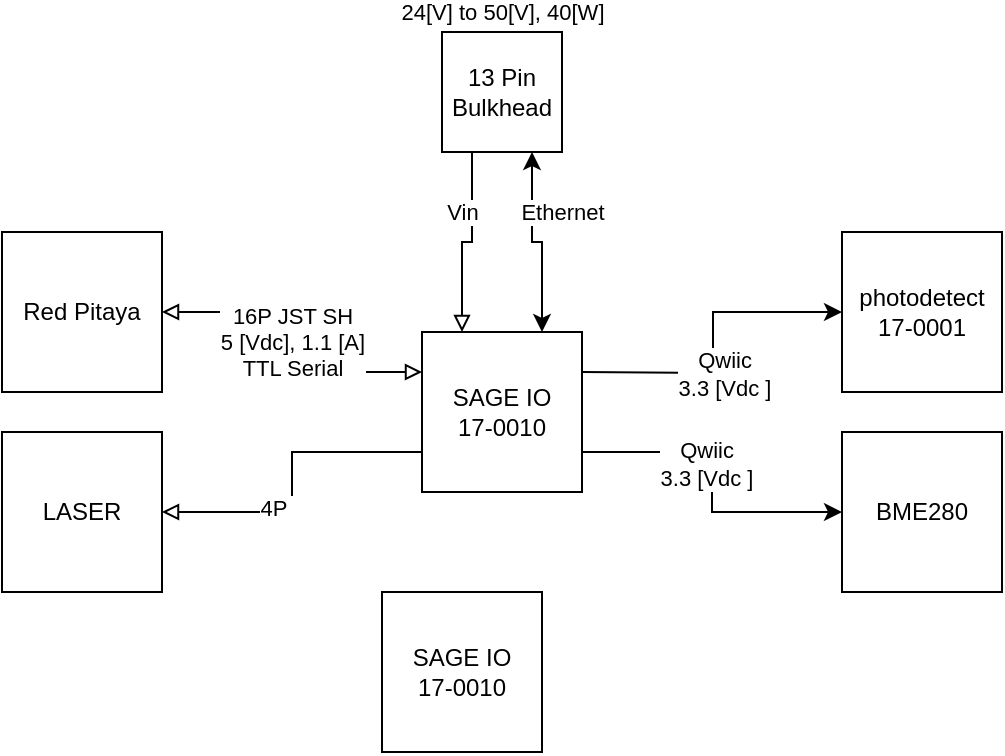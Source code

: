 <mxfile version="21.2.2" type="github">
  <diagram name="Page-1" id="7e0a89b8-554c-2b80-1dc8-d5c74ca68de4">
    <mxGraphModel dx="1830" dy="933" grid="1" gridSize="10" guides="1" tooltips="1" connect="1" arrows="1" fold="1" page="1" pageScale="1" pageWidth="1100" pageHeight="850" background="none" math="0" shadow="0">
      <root>
        <mxCell id="0" />
        <mxCell id="1" parent="0" />
        <mxCell id="295mJumc4yY-vUVJhrtn-11" value="Red Pitaya" style="whiteSpace=wrap;html=1;aspect=fixed;" parent="1" vertex="1">
          <mxGeometry x="300" y="280" width="80" height="80" as="geometry" />
        </mxCell>
        <mxCell id="295mJumc4yY-vUVJhrtn-13" style="edgeStyle=orthogonalEdgeStyle;rounded=0;orthogonalLoop=1;jettySize=auto;html=1;exitX=0;exitY=0.25;exitDx=0;exitDy=0;entryX=1;entryY=0.5;entryDx=0;entryDy=0;startArrow=block;startFill=0;endArrow=block;endFill=0;" parent="1" source="295mJumc4yY-vUVJhrtn-12" target="295mJumc4yY-vUVJhrtn-11" edge="1">
          <mxGeometry relative="1" as="geometry" />
        </mxCell>
        <mxCell id="295mJumc4yY-vUVJhrtn-16" value="16P JST SH&lt;br style=&quot;border-color: var(--border-color);&quot;&gt;5 [Vdc], 1.1 [A]&lt;br&gt;TTL Serial" style="edgeLabel;html=1;align=center;verticalAlign=middle;resizable=0;points=[];" parent="295mJumc4yY-vUVJhrtn-13" vertex="1" connectable="0">
          <mxGeometry relative="1" as="geometry">
            <mxPoint as="offset" />
          </mxGeometry>
        </mxCell>
        <mxCell id="-wPaPb_zG9hl0mhc7NVP-2" style="edgeStyle=orthogonalEdgeStyle;rounded=0;orthogonalLoop=1;jettySize=auto;html=1;exitX=1;exitY=0.5;exitDx=0;exitDy=0;entryX=0;entryY=0.5;entryDx=0;entryDy=0;" edge="1" parent="1" target="-wPaPb_zG9hl0mhc7NVP-1">
          <mxGeometry relative="1" as="geometry">
            <mxPoint x="590" y="350" as="sourcePoint" />
          </mxGeometry>
        </mxCell>
        <mxCell id="-wPaPb_zG9hl0mhc7NVP-3" value="Qwiic&lt;br&gt;3.3 [Vdc ]" style="edgeLabel;html=1;align=center;verticalAlign=middle;resizable=0;points=[];" vertex="1" connectable="0" parent="-wPaPb_zG9hl0mhc7NVP-2">
          <mxGeometry x="-0.277" relative="1" as="geometry">
            <mxPoint x="13" as="offset" />
          </mxGeometry>
        </mxCell>
        <mxCell id="-wPaPb_zG9hl0mhc7NVP-6" style="edgeStyle=orthogonalEdgeStyle;rounded=0;orthogonalLoop=1;jettySize=auto;html=1;exitX=1;exitY=0.75;exitDx=0;exitDy=0;entryX=0;entryY=0.5;entryDx=0;entryDy=0;" edge="1" parent="1" source="295mJumc4yY-vUVJhrtn-12" target="-wPaPb_zG9hl0mhc7NVP-5">
          <mxGeometry relative="1" as="geometry" />
        </mxCell>
        <mxCell id="-wPaPb_zG9hl0mhc7NVP-7" value="Qwiic&lt;br style=&quot;border-color: var(--border-color);&quot;&gt;3.3 [Vdc ]" style="edgeLabel;html=1;align=center;verticalAlign=middle;resizable=0;points=[];" vertex="1" connectable="0" parent="-wPaPb_zG9hl0mhc7NVP-6">
          <mxGeometry x="-0.118" y="-3" relative="1" as="geometry">
            <mxPoint as="offset" />
          </mxGeometry>
        </mxCell>
        <mxCell id="-wPaPb_zG9hl0mhc7NVP-9" style="edgeStyle=orthogonalEdgeStyle;rounded=0;orthogonalLoop=1;jettySize=auto;html=1;exitX=0;exitY=0.75;exitDx=0;exitDy=0;endArrow=block;endFill=0;" edge="1" parent="1" source="295mJumc4yY-vUVJhrtn-12" target="-wPaPb_zG9hl0mhc7NVP-8">
          <mxGeometry relative="1" as="geometry" />
        </mxCell>
        <mxCell id="-wPaPb_zG9hl0mhc7NVP-10" value="4P&amp;nbsp;" style="edgeLabel;html=1;align=center;verticalAlign=middle;resizable=0;points=[];" vertex="1" connectable="0" parent="-wPaPb_zG9hl0mhc7NVP-9">
          <mxGeometry x="0.296" y="-2" relative="1" as="geometry">
            <mxPoint as="offset" />
          </mxGeometry>
        </mxCell>
        <mxCell id="295mJumc4yY-vUVJhrtn-12" value="SAGE IO&lt;br&gt;17-0010" style="whiteSpace=wrap;html=1;aspect=fixed;" parent="1" vertex="1">
          <mxGeometry x="510" y="330" width="80" height="80" as="geometry" />
        </mxCell>
        <mxCell id="295mJumc4yY-vUVJhrtn-20" style="edgeStyle=orthogonalEdgeStyle;rounded=0;orthogonalLoop=1;jettySize=auto;html=1;exitX=0.75;exitY=1;exitDx=0;exitDy=0;entryX=0.75;entryY=0;entryDx=0;entryDy=0;startArrow=classic;startFill=1;endArrow=classic;endFill=1;" parent="1" source="295mJumc4yY-vUVJhrtn-19" target="295mJumc4yY-vUVJhrtn-12" edge="1">
          <mxGeometry relative="1" as="geometry" />
        </mxCell>
        <mxCell id="295mJumc4yY-vUVJhrtn-24" value="Ethernet" style="edgeLabel;html=1;align=center;verticalAlign=middle;resizable=0;points=[];" parent="295mJumc4yY-vUVJhrtn-20" vertex="1" connectable="0">
          <mxGeometry x="-0.324" y="2" relative="1" as="geometry">
            <mxPoint x="13" y="-2" as="offset" />
          </mxGeometry>
        </mxCell>
        <mxCell id="295mJumc4yY-vUVJhrtn-21" style="edgeStyle=orthogonalEdgeStyle;rounded=0;orthogonalLoop=1;jettySize=auto;html=1;exitX=0.25;exitY=1;exitDx=0;exitDy=0;entryX=0.25;entryY=0;entryDx=0;entryDy=0;startArrow=none;startFill=0;endArrow=block;endFill=0;" parent="1" source="295mJumc4yY-vUVJhrtn-19" target="295mJumc4yY-vUVJhrtn-12" edge="1">
          <mxGeometry relative="1" as="geometry" />
        </mxCell>
        <mxCell id="295mJumc4yY-vUVJhrtn-23" value="24[V] to 50[V], 40[W]" style="edgeLabel;html=1;align=center;verticalAlign=middle;resizable=0;points=[];rotation=0;" parent="295mJumc4yY-vUVJhrtn-21" vertex="1" connectable="0">
          <mxGeometry x="-0.221" y="1" relative="1" as="geometry">
            <mxPoint x="14" y="-107" as="offset" />
          </mxGeometry>
        </mxCell>
        <mxCell id="295mJumc4yY-vUVJhrtn-25" value="Vin" style="edgeLabel;html=1;align=center;verticalAlign=middle;resizable=0;points=[];" parent="295mJumc4yY-vUVJhrtn-21" vertex="1" connectable="0">
          <mxGeometry x="-0.31" y="2" relative="1" as="geometry">
            <mxPoint x="-7" y="-3" as="offset" />
          </mxGeometry>
        </mxCell>
        <mxCell id="295mJumc4yY-vUVJhrtn-19" value="13 Pin&lt;br&gt;Bulkhead" style="whiteSpace=wrap;html=1;aspect=fixed;" parent="1" vertex="1">
          <mxGeometry x="520" y="180" width="60" height="60" as="geometry" />
        </mxCell>
        <mxCell id="-wPaPb_zG9hl0mhc7NVP-1" value="photodetect&lt;br&gt;17-0001" style="whiteSpace=wrap;html=1;aspect=fixed;" vertex="1" parent="1">
          <mxGeometry x="720" y="280" width="80" height="80" as="geometry" />
        </mxCell>
        <mxCell id="-wPaPb_zG9hl0mhc7NVP-5" value="BME280" style="whiteSpace=wrap;html=1;aspect=fixed;" vertex="1" parent="1">
          <mxGeometry x="720" y="380" width="80" height="80" as="geometry" />
        </mxCell>
        <mxCell id="-wPaPb_zG9hl0mhc7NVP-8" value="LASER" style="whiteSpace=wrap;html=1;aspect=fixed;" vertex="1" parent="1">
          <mxGeometry x="300" y="380" width="80" height="80" as="geometry" />
        </mxCell>
        <mxCell id="-wPaPb_zG9hl0mhc7NVP-11" value="SAGE IO&lt;br&gt;17-0010" style="whiteSpace=wrap;html=1;aspect=fixed;" vertex="1" parent="1">
          <mxGeometry x="490" y="460" width="80" height="80" as="geometry" />
        </mxCell>
      </root>
    </mxGraphModel>
  </diagram>
</mxfile>
